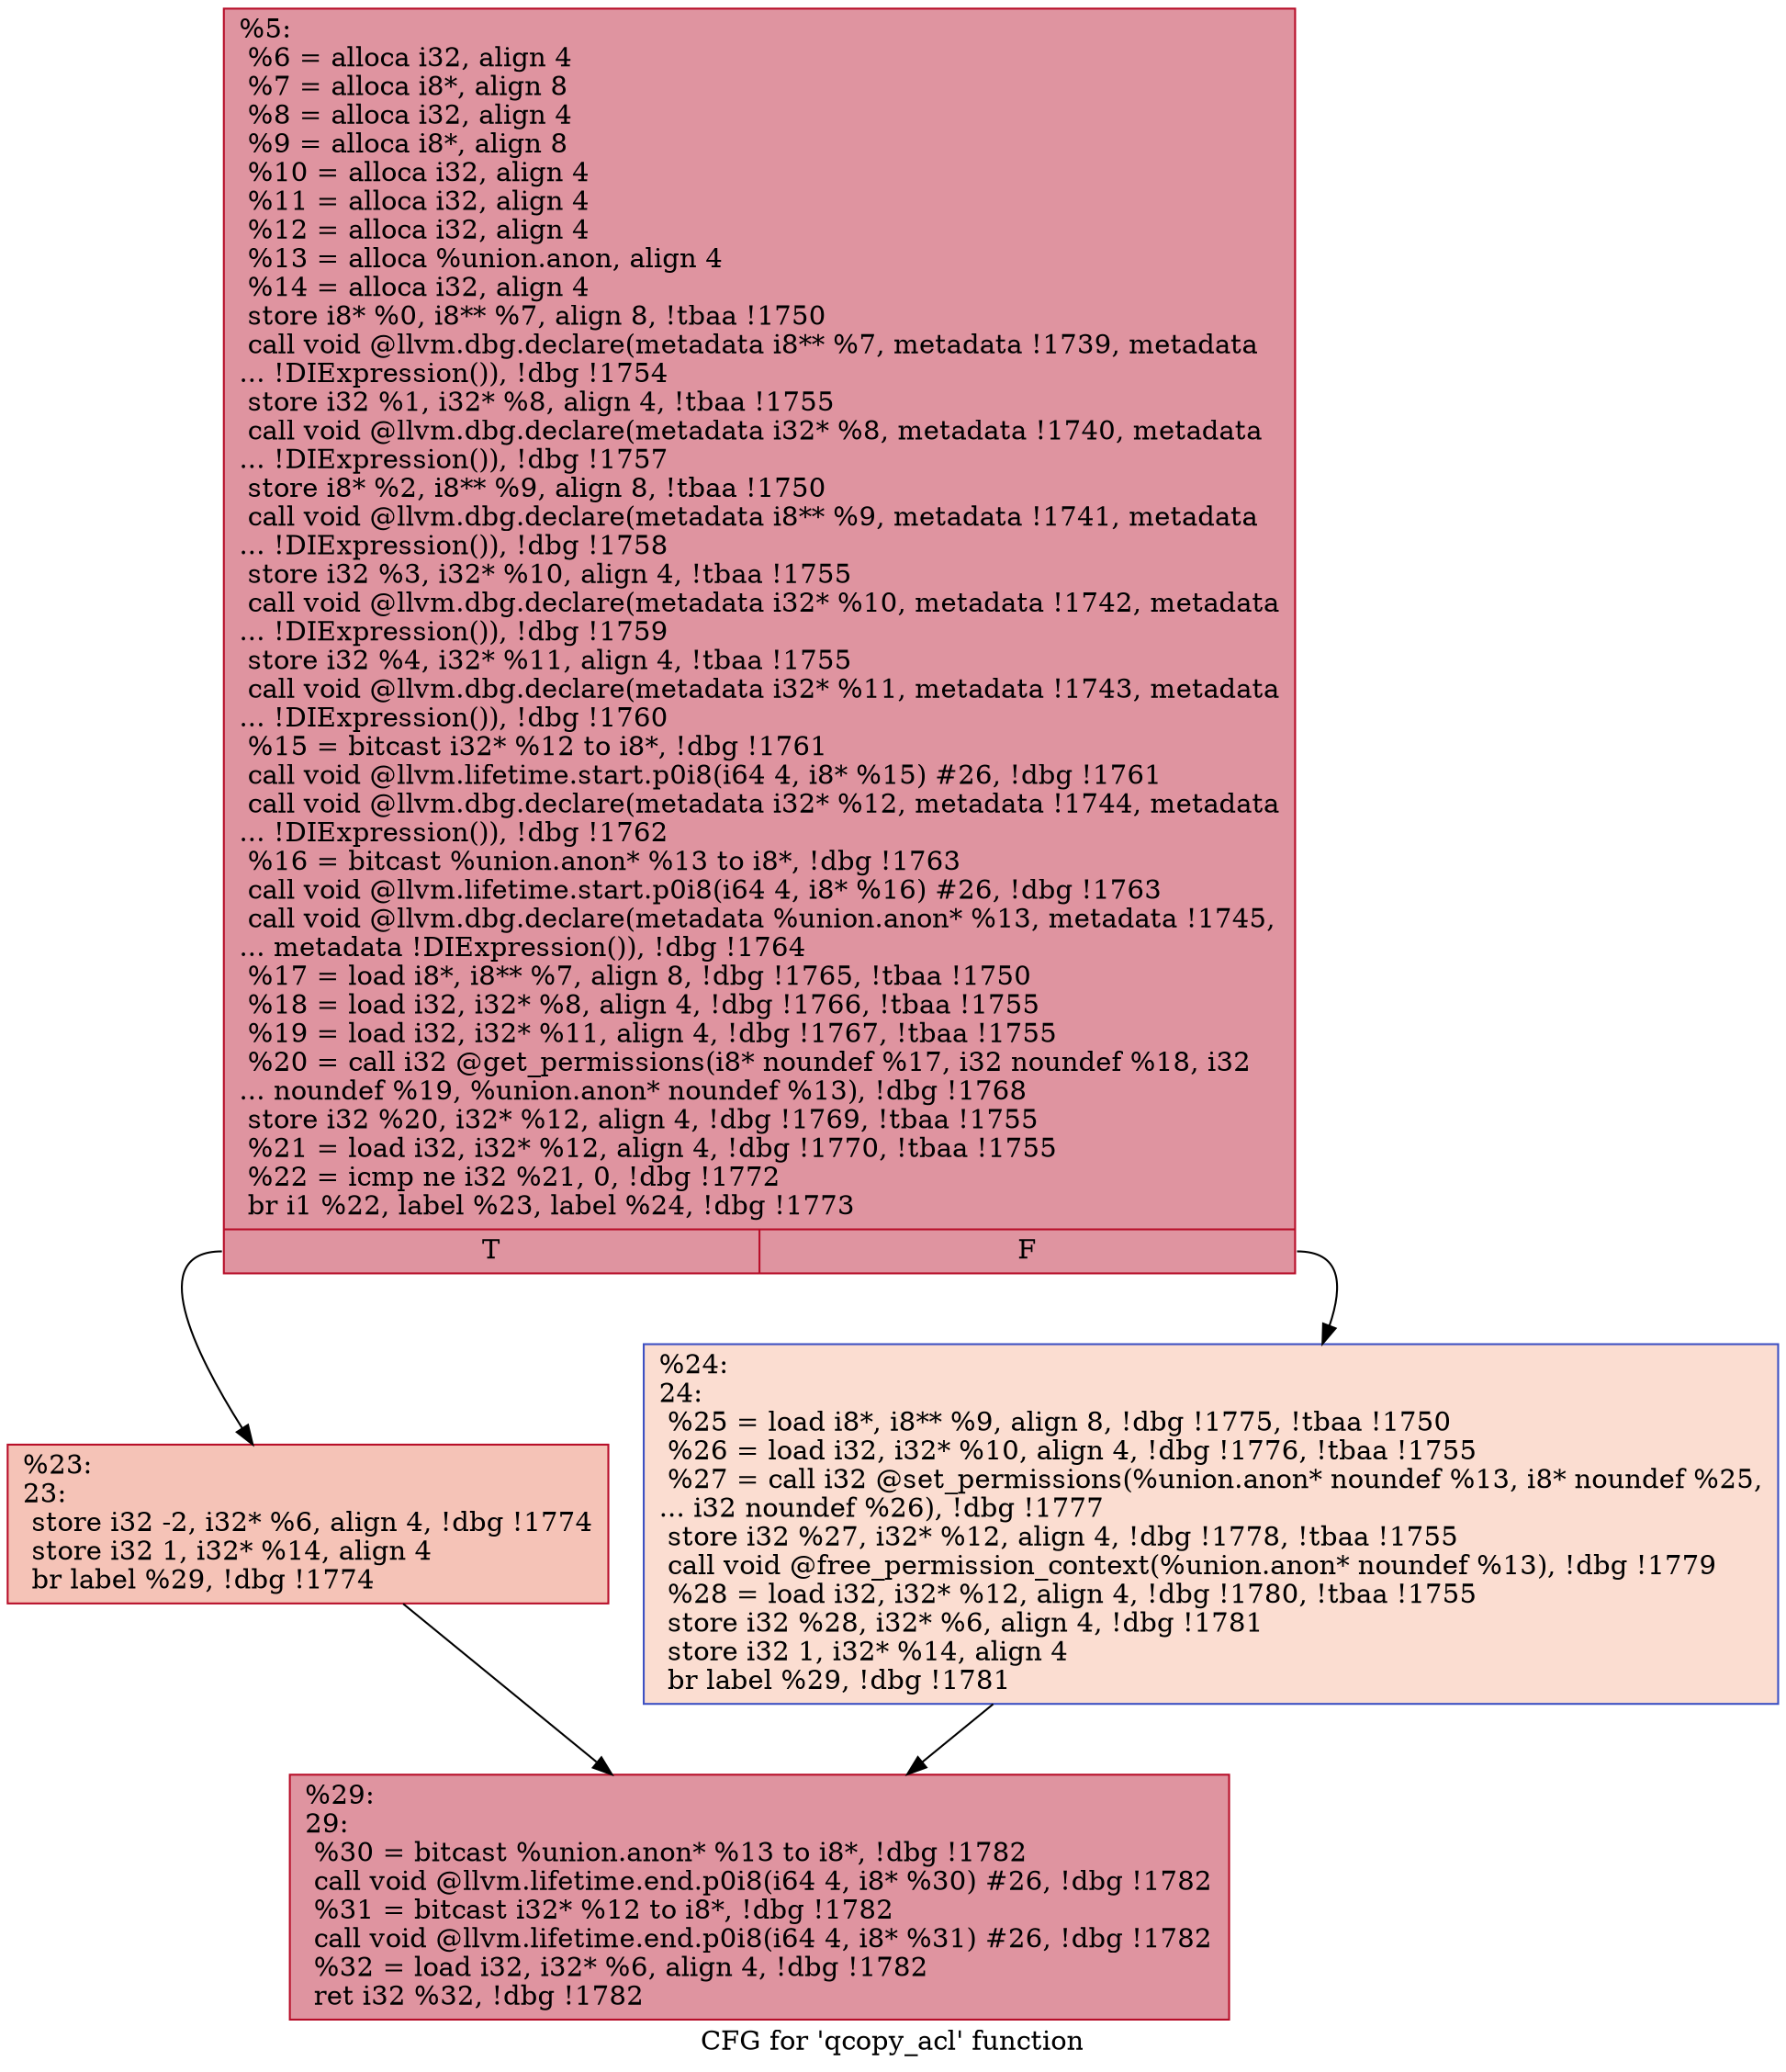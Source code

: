 digraph "CFG for 'qcopy_acl' function" {
	label="CFG for 'qcopy_acl' function";

	Node0x1a67080 [shape=record,color="#b70d28ff", style=filled, fillcolor="#b70d2870",label="{%5:\l  %6 = alloca i32, align 4\l  %7 = alloca i8*, align 8\l  %8 = alloca i32, align 4\l  %9 = alloca i8*, align 8\l  %10 = alloca i32, align 4\l  %11 = alloca i32, align 4\l  %12 = alloca i32, align 4\l  %13 = alloca %union.anon, align 4\l  %14 = alloca i32, align 4\l  store i8* %0, i8** %7, align 8, !tbaa !1750\l  call void @llvm.dbg.declare(metadata i8** %7, metadata !1739, metadata\l... !DIExpression()), !dbg !1754\l  store i32 %1, i32* %8, align 4, !tbaa !1755\l  call void @llvm.dbg.declare(metadata i32* %8, metadata !1740, metadata\l... !DIExpression()), !dbg !1757\l  store i8* %2, i8** %9, align 8, !tbaa !1750\l  call void @llvm.dbg.declare(metadata i8** %9, metadata !1741, metadata\l... !DIExpression()), !dbg !1758\l  store i32 %3, i32* %10, align 4, !tbaa !1755\l  call void @llvm.dbg.declare(metadata i32* %10, metadata !1742, metadata\l... !DIExpression()), !dbg !1759\l  store i32 %4, i32* %11, align 4, !tbaa !1755\l  call void @llvm.dbg.declare(metadata i32* %11, metadata !1743, metadata\l... !DIExpression()), !dbg !1760\l  %15 = bitcast i32* %12 to i8*, !dbg !1761\l  call void @llvm.lifetime.start.p0i8(i64 4, i8* %15) #26, !dbg !1761\l  call void @llvm.dbg.declare(metadata i32* %12, metadata !1744, metadata\l... !DIExpression()), !dbg !1762\l  %16 = bitcast %union.anon* %13 to i8*, !dbg !1763\l  call void @llvm.lifetime.start.p0i8(i64 4, i8* %16) #26, !dbg !1763\l  call void @llvm.dbg.declare(metadata %union.anon* %13, metadata !1745,\l... metadata !DIExpression()), !dbg !1764\l  %17 = load i8*, i8** %7, align 8, !dbg !1765, !tbaa !1750\l  %18 = load i32, i32* %8, align 4, !dbg !1766, !tbaa !1755\l  %19 = load i32, i32* %11, align 4, !dbg !1767, !tbaa !1755\l  %20 = call i32 @get_permissions(i8* noundef %17, i32 noundef %18, i32\l... noundef %19, %union.anon* noundef %13), !dbg !1768\l  store i32 %20, i32* %12, align 4, !dbg !1769, !tbaa !1755\l  %21 = load i32, i32* %12, align 4, !dbg !1770, !tbaa !1755\l  %22 = icmp ne i32 %21, 0, !dbg !1772\l  br i1 %22, label %23, label %24, !dbg !1773\l|{<s0>T|<s1>F}}"];
	Node0x1a67080:s0 -> Node0x1a67100;
	Node0x1a67080:s1 -> Node0x1a67150;
	Node0x1a67100 [shape=record,color="#b70d28ff", style=filled, fillcolor="#e8765c70",label="{%23:\l23:                                               \l  store i32 -2, i32* %6, align 4, !dbg !1774\l  store i32 1, i32* %14, align 4\l  br label %29, !dbg !1774\l}"];
	Node0x1a67100 -> Node0x1a671a0;
	Node0x1a67150 [shape=record,color="#3d50c3ff", style=filled, fillcolor="#f7b39670",label="{%24:\l24:                                               \l  %25 = load i8*, i8** %9, align 8, !dbg !1775, !tbaa !1750\l  %26 = load i32, i32* %10, align 4, !dbg !1776, !tbaa !1755\l  %27 = call i32 @set_permissions(%union.anon* noundef %13, i8* noundef %25,\l... i32 noundef %26), !dbg !1777\l  store i32 %27, i32* %12, align 4, !dbg !1778, !tbaa !1755\l  call void @free_permission_context(%union.anon* noundef %13), !dbg !1779\l  %28 = load i32, i32* %12, align 4, !dbg !1780, !tbaa !1755\l  store i32 %28, i32* %6, align 4, !dbg !1781\l  store i32 1, i32* %14, align 4\l  br label %29, !dbg !1781\l}"];
	Node0x1a67150 -> Node0x1a671a0;
	Node0x1a671a0 [shape=record,color="#b70d28ff", style=filled, fillcolor="#b70d2870",label="{%29:\l29:                                               \l  %30 = bitcast %union.anon* %13 to i8*, !dbg !1782\l  call void @llvm.lifetime.end.p0i8(i64 4, i8* %30) #26, !dbg !1782\l  %31 = bitcast i32* %12 to i8*, !dbg !1782\l  call void @llvm.lifetime.end.p0i8(i64 4, i8* %31) #26, !dbg !1782\l  %32 = load i32, i32* %6, align 4, !dbg !1782\l  ret i32 %32, !dbg !1782\l}"];
}
